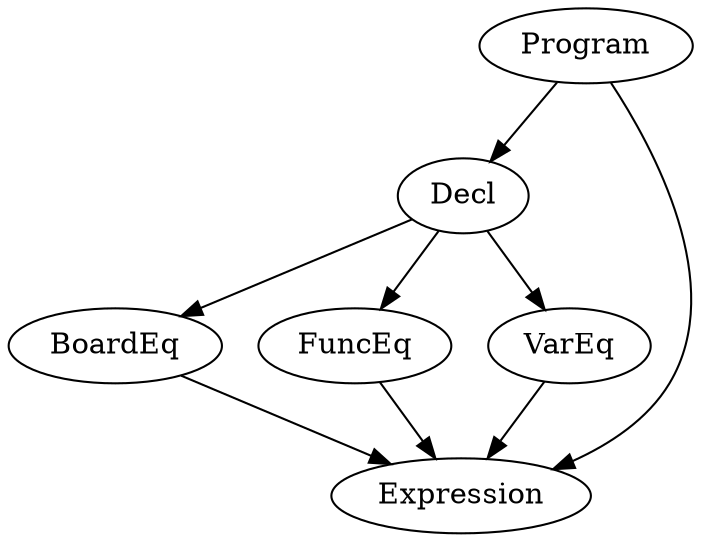 digraph G {
BoardEq [label="BoardEq"];
Decl [label="Decl"];
Expression [label="Expression"];
FuncEq [label="FuncEq"];
Program [label="Program"];
VarEq [label="VarEq"];
BoardEq -> Expression;
Decl -> BoardEq;
Decl -> FuncEq;
Decl -> VarEq;
FuncEq -> Expression;
Program -> Decl;
Program -> Expression;
VarEq -> Expression;

}